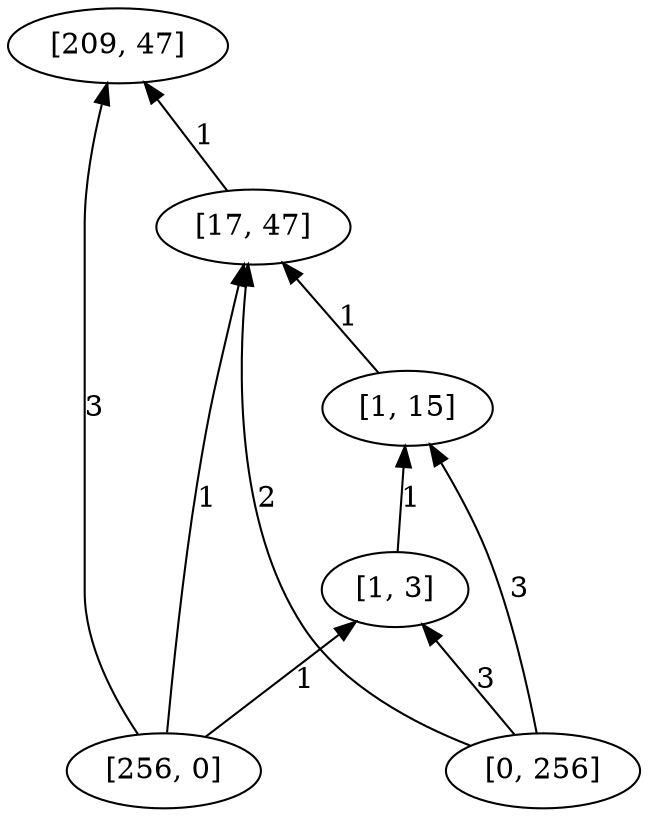 digraph "DD" { 
rankdir = "BT" 
graph [ ordering = "out"];
5001 -> 1[label = "3"];
5001 -> 2[label = "1"];
5001 -> 4[label = "1"];
5002 -> 2[label = "2"];
5002 -> 3[label = "3"];
5002 -> 4[label = "3"];
2 -> 1[label = "1"];
3 -> 2[label = "1"];
4 -> 3[label = "1"];
5001 [label = "[256, 0]",  shape = oval]
5002 [label = "[0, 256]",  shape = oval]
1 [label = "[209, 47]",  shape = oval]
2 [label = "[17, 47]",  shape = oval]
3 [label = "[1, 15]",  shape = oval]
4 [label = "[1, 3]",  shape = oval]
}
